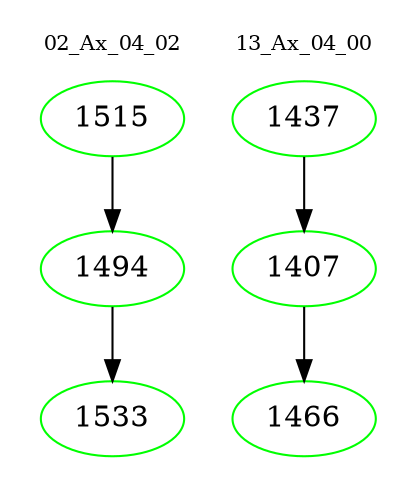 digraph{
subgraph cluster_0 {
color = white
label = "02_Ax_04_02";
fontsize=10;
T0_1515 [label="1515", color="green"]
T0_1515 -> T0_1494 [color="black"]
T0_1494 [label="1494", color="green"]
T0_1494 -> T0_1533 [color="black"]
T0_1533 [label="1533", color="green"]
}
subgraph cluster_1 {
color = white
label = "13_Ax_04_00";
fontsize=10;
T1_1437 [label="1437", color="green"]
T1_1437 -> T1_1407 [color="black"]
T1_1407 [label="1407", color="green"]
T1_1407 -> T1_1466 [color="black"]
T1_1466 [label="1466", color="green"]
}
}
